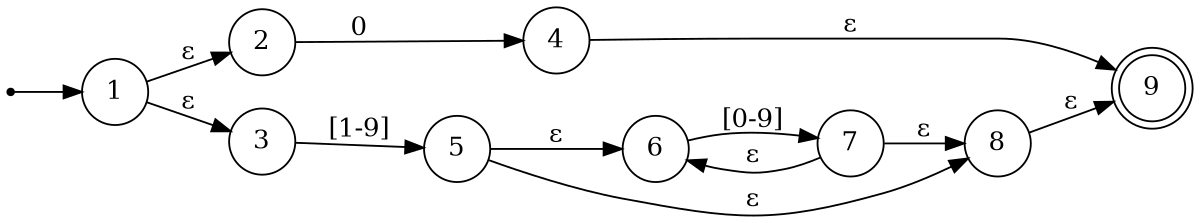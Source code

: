 digraph finite_state_machine {
    rankdir=LR
    size="8,5"

    node [shape = point ] qi
    node [shape = circle, label="1"] q1
    node [shape = circle, label="2"] q2
    node [shape = circle, label="3"] q3
    node [shape = circle, label="4"] q4
    node [shape = circle, label="5"] q5
    node [shape = circle, label="6"] q6
    node [shape = circle, label="7"] q7
    node [shape = circle, label="8"] q8
    node [shape = doublecircle, label="9"] q9

    qi -> q1
    q1 -> q2 [label = "ε"]
    q1 -> q3 [label = "ε"]
    q2 -> q4 [label = "0"]
    q4 -> q9 [label = "ε"]
    q3 -> q5 [label = "[1-9]"]
    q5 -> q6 [label = "ε"]
    q6 -> q7 [label = "[0-9]"]
    q7 -> q8 [label = "ε"]
    q7 -> q6 [label = "ε"]
    q5 -> q8 [label = "ε"]
    q8 -> q9 [label = "ε"]
}